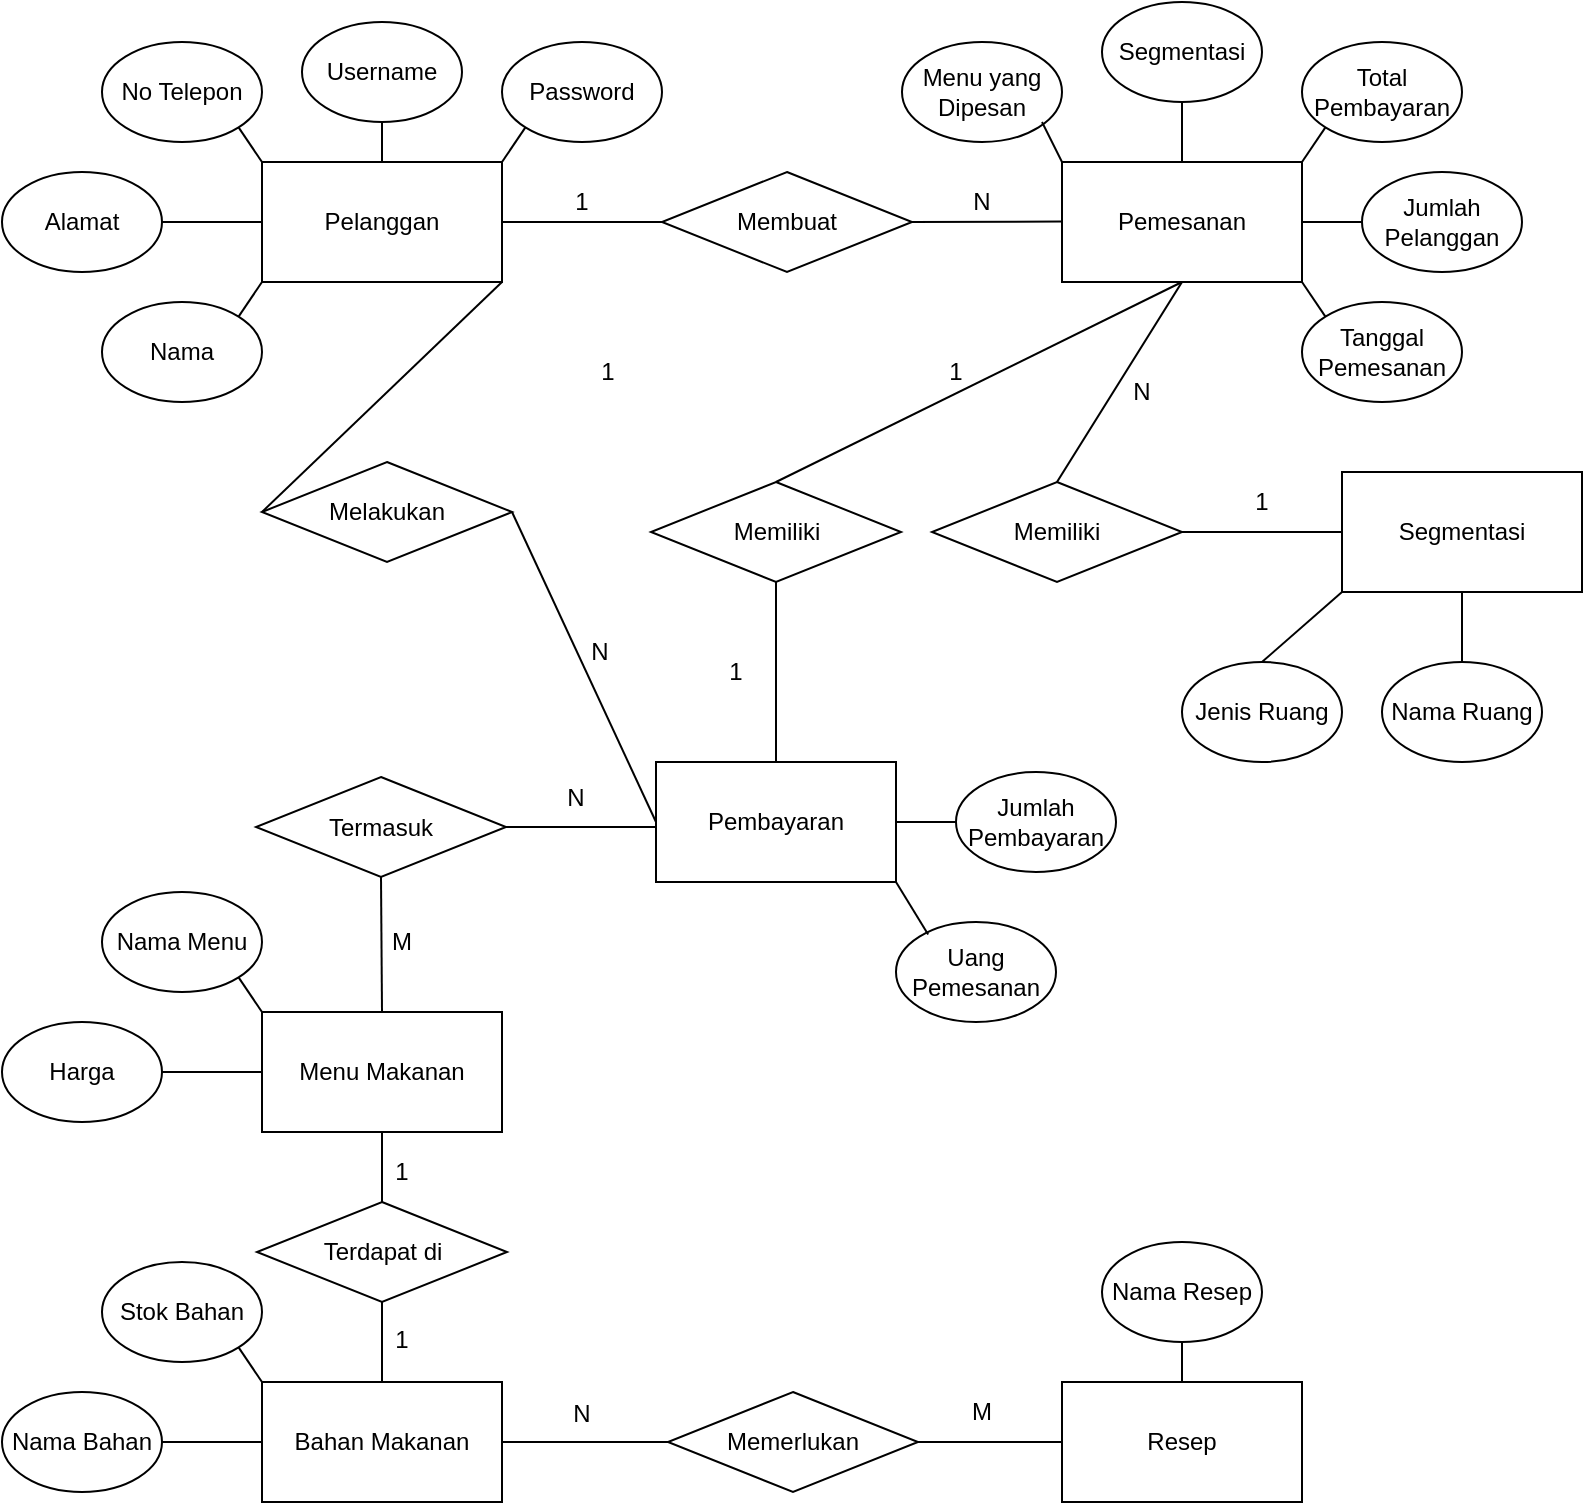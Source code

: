 <mxfile version="24.7.6">
  <diagram name="Page-1" id="XgMaJiu5k2uLsrTz-1s5">
    <mxGraphModel dx="1965" dy="1138" grid="1" gridSize="10" guides="1" tooltips="1" connect="1" arrows="1" fold="1" page="1" pageScale="1" pageWidth="850" pageHeight="1100" background="#ffffff" math="0" shadow="0">
      <root>
        <mxCell id="0" />
        <mxCell id="1" parent="0" />
        <mxCell id="AaVORian29EVXGcKiA-S-1" value="Pelanggan" style="rounded=0;whiteSpace=wrap;html=1;" vertex="1" parent="1">
          <mxGeometry x="160" y="210" width="120" height="60" as="geometry" />
        </mxCell>
        <mxCell id="AaVORian29EVXGcKiA-S-3" value="Nama" style="ellipse;whiteSpace=wrap;html=1;" vertex="1" parent="1">
          <mxGeometry x="80" y="280" width="80" height="50" as="geometry" />
        </mxCell>
        <mxCell id="AaVORian29EVXGcKiA-S-4" value="Alamat" style="ellipse;whiteSpace=wrap;html=1;" vertex="1" parent="1">
          <mxGeometry x="30" y="215" width="80" height="50" as="geometry" />
        </mxCell>
        <mxCell id="AaVORian29EVXGcKiA-S-5" value="No Telepon" style="ellipse;whiteSpace=wrap;html=1;" vertex="1" parent="1">
          <mxGeometry x="80" y="150" width="80" height="50" as="geometry" />
        </mxCell>
        <mxCell id="AaVORian29EVXGcKiA-S-6" value="Username" style="ellipse;whiteSpace=wrap;html=1;" vertex="1" parent="1">
          <mxGeometry x="180" y="140" width="80" height="50" as="geometry" />
        </mxCell>
        <mxCell id="AaVORian29EVXGcKiA-S-7" value="Password" style="ellipse;whiteSpace=wrap;html=1;" vertex="1" parent="1">
          <mxGeometry x="280" y="150" width="80" height="50" as="geometry" />
        </mxCell>
        <mxCell id="AaVORian29EVXGcKiA-S-8" value="Pemesanan" style="rounded=0;whiteSpace=wrap;html=1;" vertex="1" parent="1">
          <mxGeometry x="560" y="210" width="120" height="60" as="geometry" />
        </mxCell>
        <mxCell id="AaVORian29EVXGcKiA-S-10" value="Tanggal Pemesanan" style="ellipse;whiteSpace=wrap;html=1;" vertex="1" parent="1">
          <mxGeometry x="680" y="280" width="80" height="50" as="geometry" />
        </mxCell>
        <mxCell id="AaVORian29EVXGcKiA-S-11" value="Jumlah Pelanggan" style="ellipse;whiteSpace=wrap;html=1;" vertex="1" parent="1">
          <mxGeometry x="710" y="215" width="80" height="50" as="geometry" />
        </mxCell>
        <mxCell id="AaVORian29EVXGcKiA-S-12" value="Menu yang Dipesan" style="ellipse;whiteSpace=wrap;html=1;" vertex="1" parent="1">
          <mxGeometry x="480" y="150" width="80" height="50" as="geometry" />
        </mxCell>
        <mxCell id="AaVORian29EVXGcKiA-S-13" value="Segmentasi" style="ellipse;whiteSpace=wrap;html=1;" vertex="1" parent="1">
          <mxGeometry x="580" y="130" width="80" height="50" as="geometry" />
        </mxCell>
        <mxCell id="AaVORian29EVXGcKiA-S-14" value="Total Pembayaran" style="ellipse;whiteSpace=wrap;html=1;" vertex="1" parent="1">
          <mxGeometry x="680" y="150" width="80" height="50" as="geometry" />
        </mxCell>
        <mxCell id="AaVORian29EVXGcKiA-S-15" value="Menu Makanan" style="rounded=0;whiteSpace=wrap;html=1;" vertex="1" parent="1">
          <mxGeometry x="160" y="635" width="120" height="60" as="geometry" />
        </mxCell>
        <mxCell id="AaVORian29EVXGcKiA-S-17" value="Harga" style="ellipse;whiteSpace=wrap;html=1;" vertex="1" parent="1">
          <mxGeometry x="30" y="640" width="80" height="50" as="geometry" />
        </mxCell>
        <mxCell id="AaVORian29EVXGcKiA-S-18" value="Nama Menu" style="ellipse;whiteSpace=wrap;html=1;" vertex="1" parent="1">
          <mxGeometry x="80" y="575" width="80" height="50" as="geometry" />
        </mxCell>
        <mxCell id="AaVORian29EVXGcKiA-S-19" value="Resep" style="rounded=0;whiteSpace=wrap;html=1;" vertex="1" parent="1">
          <mxGeometry x="560" y="820" width="120" height="60" as="geometry" />
        </mxCell>
        <mxCell id="AaVORian29EVXGcKiA-S-21" value="Nama Resep" style="ellipse;whiteSpace=wrap;html=1;" vertex="1" parent="1">
          <mxGeometry x="580" y="750" width="80" height="50" as="geometry" />
        </mxCell>
        <mxCell id="AaVORian29EVXGcKiA-S-22" value="Bahan Makanan" style="rounded=0;whiteSpace=wrap;html=1;" vertex="1" parent="1">
          <mxGeometry x="160" y="820" width="120" height="60" as="geometry" />
        </mxCell>
        <mxCell id="AaVORian29EVXGcKiA-S-23" value="Pembayaran" style="rounded=0;whiteSpace=wrap;html=1;" vertex="1" parent="1">
          <mxGeometry x="357" y="510" width="120" height="60" as="geometry" />
        </mxCell>
        <mxCell id="AaVORian29EVXGcKiA-S-24" value="Nama Bahan" style="ellipse;whiteSpace=wrap;html=1;" vertex="1" parent="1">
          <mxGeometry x="30" y="825" width="80" height="50" as="geometry" />
        </mxCell>
        <mxCell id="AaVORian29EVXGcKiA-S-25" value="Stok Bahan" style="ellipse;whiteSpace=wrap;html=1;" vertex="1" parent="1">
          <mxGeometry x="80" y="760" width="80" height="50" as="geometry" />
        </mxCell>
        <mxCell id="AaVORian29EVXGcKiA-S-26" value="Jumlah Pembayaran" style="ellipse;whiteSpace=wrap;html=1;" vertex="1" parent="1">
          <mxGeometry x="507" y="515" width="80" height="50" as="geometry" />
        </mxCell>
        <mxCell id="AaVORian29EVXGcKiA-S-27" value="Uang Pemesanan" style="ellipse;whiteSpace=wrap;html=1;" vertex="1" parent="1">
          <mxGeometry x="477" y="590" width="80" height="50" as="geometry" />
        </mxCell>
        <mxCell id="AaVORian29EVXGcKiA-S-41" value="" style="endArrow=none;html=1;rounded=0;entryX=0;entryY=1;entryDx=0;entryDy=0;exitX=1;exitY=0;exitDx=0;exitDy=0;" edge="1" parent="1" source="AaVORian29EVXGcKiA-S-3" target="AaVORian29EVXGcKiA-S-1">
          <mxGeometry width="50" height="50" relative="1" as="geometry">
            <mxPoint x="100" y="290" as="sourcePoint" />
            <mxPoint x="150" y="240" as="targetPoint" />
          </mxGeometry>
        </mxCell>
        <mxCell id="AaVORian29EVXGcKiA-S-42" value="" style="endArrow=none;html=1;rounded=0;exitX=1;exitY=0.5;exitDx=0;exitDy=0;entryX=0;entryY=0.5;entryDx=0;entryDy=0;" edge="1" parent="1" source="AaVORian29EVXGcKiA-S-4" target="AaVORian29EVXGcKiA-S-1">
          <mxGeometry width="50" height="50" relative="1" as="geometry">
            <mxPoint x="100" y="290" as="sourcePoint" />
            <mxPoint x="150" y="240" as="targetPoint" />
          </mxGeometry>
        </mxCell>
        <mxCell id="AaVORian29EVXGcKiA-S-43" value="" style="endArrow=none;html=1;rounded=0;exitX=1;exitY=1;exitDx=0;exitDy=0;entryX=0;entryY=0;entryDx=0;entryDy=0;" edge="1" parent="1" source="AaVORian29EVXGcKiA-S-5" target="AaVORian29EVXGcKiA-S-1">
          <mxGeometry width="50" height="50" relative="1" as="geometry">
            <mxPoint x="100" y="290" as="sourcePoint" />
            <mxPoint x="150" y="240" as="targetPoint" />
          </mxGeometry>
        </mxCell>
        <mxCell id="AaVORian29EVXGcKiA-S-44" value="" style="endArrow=none;html=1;rounded=0;exitX=0.5;exitY=1;exitDx=0;exitDy=0;entryX=0.5;entryY=0;entryDx=0;entryDy=0;" edge="1" parent="1" source="AaVORian29EVXGcKiA-S-6" target="AaVORian29EVXGcKiA-S-1">
          <mxGeometry width="50" height="50" relative="1" as="geometry">
            <mxPoint x="100" y="290" as="sourcePoint" />
            <mxPoint x="150" y="240" as="targetPoint" />
          </mxGeometry>
        </mxCell>
        <mxCell id="AaVORian29EVXGcKiA-S-45" value="" style="endArrow=none;html=1;rounded=0;exitX=1;exitY=0;exitDx=0;exitDy=0;entryX=0;entryY=1;entryDx=0;entryDy=0;" edge="1" parent="1" source="AaVORian29EVXGcKiA-S-1" target="AaVORian29EVXGcKiA-S-7">
          <mxGeometry width="50" height="50" relative="1" as="geometry">
            <mxPoint x="220" y="290" as="sourcePoint" />
            <mxPoint x="270" y="240" as="targetPoint" />
          </mxGeometry>
        </mxCell>
        <mxCell id="AaVORian29EVXGcKiA-S-46" value="" style="endArrow=none;html=1;rounded=0;exitX=0;exitY=0;exitDx=0;exitDy=0;entryX=1;entryY=1;entryDx=0;entryDy=0;" edge="1" parent="1" source="AaVORian29EVXGcKiA-S-15" target="AaVORian29EVXGcKiA-S-18">
          <mxGeometry width="50" height="50" relative="1" as="geometry">
            <mxPoint x="80" y="395" as="sourcePoint" />
            <mxPoint x="130" y="345" as="targetPoint" />
          </mxGeometry>
        </mxCell>
        <mxCell id="AaVORian29EVXGcKiA-S-47" value="" style="endArrow=none;html=1;rounded=0;exitX=1;exitY=0.5;exitDx=0;exitDy=0;entryX=0;entryY=0.5;entryDx=0;entryDy=0;" edge="1" parent="1" source="AaVORian29EVXGcKiA-S-17" target="AaVORian29EVXGcKiA-S-15">
          <mxGeometry width="50" height="50" relative="1" as="geometry">
            <mxPoint x="80" y="485" as="sourcePoint" />
            <mxPoint x="130" y="435" as="targetPoint" />
          </mxGeometry>
        </mxCell>
        <mxCell id="AaVORian29EVXGcKiA-S-49" value="" style="endArrow=none;html=1;rounded=0;exitX=0.5;exitY=0;exitDx=0;exitDy=0;entryX=0.5;entryY=1;entryDx=0;entryDy=0;" edge="1" parent="1" source="AaVORian29EVXGcKiA-S-19" target="AaVORian29EVXGcKiA-S-21">
          <mxGeometry width="50" height="50" relative="1" as="geometry">
            <mxPoint x="850" y="790" as="sourcePoint" />
            <mxPoint x="900" y="740" as="targetPoint" />
          </mxGeometry>
        </mxCell>
        <mxCell id="AaVORian29EVXGcKiA-S-50" value="" style="endArrow=none;html=1;rounded=0;exitX=1;exitY=1;exitDx=0;exitDy=0;entryX=0;entryY=0;entryDx=0;entryDy=0;" edge="1" parent="1" source="AaVORian29EVXGcKiA-S-8" target="AaVORian29EVXGcKiA-S-10">
          <mxGeometry width="50" height="50" relative="1" as="geometry">
            <mxPoint x="850" y="460" as="sourcePoint" />
            <mxPoint x="900" y="410" as="targetPoint" />
          </mxGeometry>
        </mxCell>
        <mxCell id="AaVORian29EVXGcKiA-S-51" value="" style="endArrow=none;html=1;rounded=0;exitX=1;exitY=0.5;exitDx=0;exitDy=0;entryX=0;entryY=0.5;entryDx=0;entryDy=0;" edge="1" parent="1" source="AaVORian29EVXGcKiA-S-8" target="AaVORian29EVXGcKiA-S-11">
          <mxGeometry width="50" height="50" relative="1" as="geometry">
            <mxPoint x="880" y="380" as="sourcePoint" />
            <mxPoint x="930" y="330" as="targetPoint" />
          </mxGeometry>
        </mxCell>
        <mxCell id="AaVORian29EVXGcKiA-S-52" value="" style="endArrow=none;html=1;rounded=0;exitX=1;exitY=0;exitDx=0;exitDy=0;entryX=0;entryY=1;entryDx=0;entryDy=0;" edge="1" parent="1" source="AaVORian29EVXGcKiA-S-8" target="AaVORian29EVXGcKiA-S-14">
          <mxGeometry width="50" height="50" relative="1" as="geometry">
            <mxPoint x="880" y="380" as="sourcePoint" />
            <mxPoint x="930" y="330" as="targetPoint" />
          </mxGeometry>
        </mxCell>
        <mxCell id="AaVORian29EVXGcKiA-S-53" value="" style="endArrow=none;html=1;rounded=0;exitX=0.5;exitY=0;exitDx=0;exitDy=0;entryX=0.5;entryY=1;entryDx=0;entryDy=0;" edge="1" parent="1" source="AaVORian29EVXGcKiA-S-8" target="AaVORian29EVXGcKiA-S-13">
          <mxGeometry width="50" height="50" relative="1" as="geometry">
            <mxPoint x="700" y="270" as="sourcePoint" />
            <mxPoint x="750" y="220" as="targetPoint" />
          </mxGeometry>
        </mxCell>
        <mxCell id="AaVORian29EVXGcKiA-S-54" value="" style="endArrow=none;html=1;rounded=0;exitX=0;exitY=0;exitDx=0;exitDy=0;" edge="1" parent="1" source="AaVORian29EVXGcKiA-S-8">
          <mxGeometry width="50" height="50" relative="1" as="geometry">
            <mxPoint x="700" y="270" as="sourcePoint" />
            <mxPoint x="550" y="190" as="targetPoint" />
          </mxGeometry>
        </mxCell>
        <mxCell id="AaVORian29EVXGcKiA-S-55" value="" style="endArrow=none;html=1;rounded=0;entryX=1;entryY=1;entryDx=0;entryDy=0;exitX=0.201;exitY=0.124;exitDx=0;exitDy=0;exitPerimeter=0;" edge="1" parent="1" source="AaVORian29EVXGcKiA-S-27" target="AaVORian29EVXGcKiA-S-23">
          <mxGeometry width="50" height="50" relative="1" as="geometry">
            <mxPoint x="497" y="610" as="sourcePoint" />
            <mxPoint x="547" y="560" as="targetPoint" />
          </mxGeometry>
        </mxCell>
        <mxCell id="AaVORian29EVXGcKiA-S-57" value="" style="endArrow=none;html=1;rounded=0;entryX=0;entryY=0.5;entryDx=0;entryDy=0;exitX=1;exitY=0.5;exitDx=0;exitDy=0;" edge="1" parent="1" source="AaVORian29EVXGcKiA-S-23" target="AaVORian29EVXGcKiA-S-26">
          <mxGeometry width="50" height="50" relative="1" as="geometry">
            <mxPoint x="497" y="610" as="sourcePoint" />
            <mxPoint x="547" y="560" as="targetPoint" />
          </mxGeometry>
        </mxCell>
        <mxCell id="AaVORian29EVXGcKiA-S-58" value="" style="endArrow=none;html=1;rounded=0;exitX=1;exitY=0.5;exitDx=0;exitDy=0;entryX=0;entryY=0.5;entryDx=0;entryDy=0;" edge="1" parent="1" source="AaVORian29EVXGcKiA-S-24" target="AaVORian29EVXGcKiA-S-22">
          <mxGeometry width="50" height="50" relative="1" as="geometry">
            <mxPoint x="260" y="900" as="sourcePoint" />
            <mxPoint x="310" y="850" as="targetPoint" />
          </mxGeometry>
        </mxCell>
        <mxCell id="AaVORian29EVXGcKiA-S-59" value="" style="endArrow=none;html=1;rounded=0;exitX=1;exitY=1;exitDx=0;exitDy=0;entryX=0;entryY=0;entryDx=0;entryDy=0;" edge="1" parent="1" source="AaVORian29EVXGcKiA-S-25" target="AaVORian29EVXGcKiA-S-22">
          <mxGeometry width="50" height="50" relative="1" as="geometry">
            <mxPoint x="260" y="900" as="sourcePoint" />
            <mxPoint x="310" y="850" as="targetPoint" />
          </mxGeometry>
        </mxCell>
        <mxCell id="AaVORian29EVXGcKiA-S-60" value="Membuat" style="rhombus;whiteSpace=wrap;html=1;" vertex="1" parent="1">
          <mxGeometry x="360" y="215" width="125" height="50" as="geometry" />
        </mxCell>
        <mxCell id="AaVORian29EVXGcKiA-S-61" value="" style="endArrow=none;html=1;rounded=0;exitX=1;exitY=0.5;exitDx=0;exitDy=0;entryX=0;entryY=0.5;entryDx=0;entryDy=0;" edge="1" parent="1" source="AaVORian29EVXGcKiA-S-1" target="AaVORian29EVXGcKiA-S-60">
          <mxGeometry width="50" height="50" relative="1" as="geometry">
            <mxPoint x="330" y="340" as="sourcePoint" />
            <mxPoint x="380" y="290" as="targetPoint" />
          </mxGeometry>
        </mxCell>
        <mxCell id="AaVORian29EVXGcKiA-S-62" value="" style="endArrow=none;html=1;rounded=0;entryX=0;entryY=0.5;entryDx=0;entryDy=0;exitX=1;exitY=0.5;exitDx=0;exitDy=0;" edge="1" parent="1" source="AaVORian29EVXGcKiA-S-60">
          <mxGeometry width="50" height="50" relative="1" as="geometry">
            <mxPoint x="490" y="240" as="sourcePoint" />
            <mxPoint x="560" y="239.74" as="targetPoint" />
          </mxGeometry>
        </mxCell>
        <mxCell id="AaVORian29EVXGcKiA-S-63" value="1" style="text;html=1;align=center;verticalAlign=middle;whiteSpace=wrap;rounded=0;" vertex="1" parent="1">
          <mxGeometry x="290" y="215" width="60" height="30" as="geometry" />
        </mxCell>
        <mxCell id="AaVORian29EVXGcKiA-S-64" value="N" style="text;html=1;align=center;verticalAlign=middle;whiteSpace=wrap;rounded=0;" vertex="1" parent="1">
          <mxGeometry x="490" y="215" width="60" height="30" as="geometry" />
        </mxCell>
        <mxCell id="AaVORian29EVXGcKiA-S-65" value="Memiliki" style="rhombus;whiteSpace=wrap;html=1;" vertex="1" parent="1">
          <mxGeometry x="354.5" y="370" width="125" height="50" as="geometry" />
        </mxCell>
        <mxCell id="AaVORian29EVXGcKiA-S-66" value="" style="endArrow=none;html=1;rounded=0;exitX=0.5;exitY=0;exitDx=0;exitDy=0;entryX=0.5;entryY=1;entryDx=0;entryDy=0;" edge="1" parent="1" source="AaVORian29EVXGcKiA-S-65" target="AaVORian29EVXGcKiA-S-8">
          <mxGeometry width="50" height="50" relative="1" as="geometry">
            <mxPoint x="600" y="340" as="sourcePoint" />
            <mxPoint x="650" y="290" as="targetPoint" />
          </mxGeometry>
        </mxCell>
        <mxCell id="AaVORian29EVXGcKiA-S-67" value="" style="endArrow=none;html=1;rounded=0;exitX=0.5;exitY=1;exitDx=0;exitDy=0;entryX=0.5;entryY=0;entryDx=0;entryDy=0;" edge="1" parent="1" source="AaVORian29EVXGcKiA-S-65" target="AaVORian29EVXGcKiA-S-23">
          <mxGeometry width="50" height="50" relative="1" as="geometry">
            <mxPoint x="277" y="430" as="sourcePoint" />
            <mxPoint x="449.5" y="100" as="targetPoint" />
          </mxGeometry>
        </mxCell>
        <mxCell id="AaVORian29EVXGcKiA-S-70" value="1" style="text;html=1;align=center;verticalAlign=middle;whiteSpace=wrap;rounded=0;" vertex="1" parent="1">
          <mxGeometry x="477" y="300" width="60" height="30" as="geometry" />
        </mxCell>
        <mxCell id="AaVORian29EVXGcKiA-S-71" value="1" style="text;html=1;align=center;verticalAlign=middle;whiteSpace=wrap;rounded=0;" vertex="1" parent="1">
          <mxGeometry x="367" y="450" width="60" height="30" as="geometry" />
        </mxCell>
        <mxCell id="AaVORian29EVXGcKiA-S-75" value="Termasuk" style="rhombus;whiteSpace=wrap;html=1;" vertex="1" parent="1">
          <mxGeometry x="157" y="517.5" width="125" height="50" as="geometry" />
        </mxCell>
        <mxCell id="AaVORian29EVXGcKiA-S-76" value="" style="endArrow=none;html=1;rounded=0;exitX=0.5;exitY=0;exitDx=0;exitDy=0;entryX=0.5;entryY=1;entryDx=0;entryDy=0;" edge="1" parent="1" source="AaVORian29EVXGcKiA-S-15" target="AaVORian29EVXGcKiA-S-75">
          <mxGeometry width="50" height="50" relative="1" as="geometry">
            <mxPoint x="77" y="542.5" as="sourcePoint" />
            <mxPoint x="147" y="582.5" as="targetPoint" />
          </mxGeometry>
        </mxCell>
        <mxCell id="AaVORian29EVXGcKiA-S-77" value="" style="endArrow=none;html=1;rounded=0;exitX=1;exitY=0.5;exitDx=0;exitDy=0;entryX=0;entryY=0.5;entryDx=0;entryDy=0;" edge="1" parent="1" source="AaVORian29EVXGcKiA-S-75">
          <mxGeometry width="50" height="50" relative="1" as="geometry">
            <mxPoint x="267" y="632.5" as="sourcePoint" />
            <mxPoint x="357" y="542.5" as="targetPoint" />
          </mxGeometry>
        </mxCell>
        <mxCell id="AaVORian29EVXGcKiA-S-78" value="N" style="text;html=1;align=center;verticalAlign=middle;whiteSpace=wrap;rounded=0;" vertex="1" parent="1">
          <mxGeometry x="287" y="512.5" width="60" height="30" as="geometry" />
        </mxCell>
        <mxCell id="AaVORian29EVXGcKiA-S-79" value="M" style="text;html=1;align=center;verticalAlign=middle;whiteSpace=wrap;rounded=0;" vertex="1" parent="1">
          <mxGeometry x="200" y="585" width="60" height="30" as="geometry" />
        </mxCell>
        <mxCell id="AaVORian29EVXGcKiA-S-80" value="Terdapat di" style="rhombus;whiteSpace=wrap;html=1;" vertex="1" parent="1">
          <mxGeometry x="157.5" y="730" width="125" height="50" as="geometry" />
        </mxCell>
        <mxCell id="AaVORian29EVXGcKiA-S-81" value="" style="endArrow=none;html=1;rounded=0;exitX=0.5;exitY=0;exitDx=0;exitDy=0;entryX=0.5;entryY=1;entryDx=0;entryDy=0;" edge="1" parent="1" source="AaVORian29EVXGcKiA-S-80" target="AaVORian29EVXGcKiA-S-15">
          <mxGeometry width="50" height="50" relative="1" as="geometry">
            <mxPoint x="190" y="705" as="sourcePoint" />
            <mxPoint x="240" y="655" as="targetPoint" />
          </mxGeometry>
        </mxCell>
        <mxCell id="AaVORian29EVXGcKiA-S-82" value="" style="endArrow=none;html=1;rounded=0;exitX=0.5;exitY=0;exitDx=0;exitDy=0;entryX=0.5;entryY=1;entryDx=0;entryDy=0;" edge="1" parent="1" source="AaVORian29EVXGcKiA-S-22" target="AaVORian29EVXGcKiA-S-80">
          <mxGeometry width="50" height="50" relative="1" as="geometry">
            <mxPoint x="190" y="670" as="sourcePoint" />
            <mxPoint x="240" y="620" as="targetPoint" />
          </mxGeometry>
        </mxCell>
        <mxCell id="AaVORian29EVXGcKiA-S-83" value="1" style="text;html=1;align=center;verticalAlign=middle;whiteSpace=wrap;rounded=0;" vertex="1" parent="1">
          <mxGeometry x="200" y="700" width="60" height="30" as="geometry" />
        </mxCell>
        <mxCell id="AaVORian29EVXGcKiA-S-84" value="1" style="text;html=1;align=center;verticalAlign=middle;whiteSpace=wrap;rounded=0;" vertex="1" parent="1">
          <mxGeometry x="200" y="784" width="60" height="30" as="geometry" />
        </mxCell>
        <mxCell id="AaVORian29EVXGcKiA-S-85" value="Memerlukan" style="rhombus;whiteSpace=wrap;html=1;" vertex="1" parent="1">
          <mxGeometry x="363" y="825" width="125" height="50" as="geometry" />
        </mxCell>
        <mxCell id="AaVORian29EVXGcKiA-S-86" value="" style="endArrow=none;html=1;rounded=0;exitX=1;exitY=0.5;exitDx=0;exitDy=0;" edge="1" parent="1" source="AaVORian29EVXGcKiA-S-22" target="AaVORian29EVXGcKiA-S-85">
          <mxGeometry width="50" height="50" relative="1" as="geometry">
            <mxPoint x="360" y="810" as="sourcePoint" />
            <mxPoint x="410" y="760" as="targetPoint" />
          </mxGeometry>
        </mxCell>
        <mxCell id="AaVORian29EVXGcKiA-S-87" value="" style="endArrow=none;html=1;rounded=0;exitX=1;exitY=0.5;exitDx=0;exitDy=0;" edge="1" parent="1" source="AaVORian29EVXGcKiA-S-85">
          <mxGeometry width="50" height="50" relative="1" as="geometry">
            <mxPoint x="360" y="810" as="sourcePoint" />
            <mxPoint x="560" y="850" as="targetPoint" />
          </mxGeometry>
        </mxCell>
        <mxCell id="AaVORian29EVXGcKiA-S-88" value="N" style="text;html=1;align=center;verticalAlign=middle;whiteSpace=wrap;rounded=0;" vertex="1" parent="1">
          <mxGeometry x="290" y="821" width="60" height="30" as="geometry" />
        </mxCell>
        <mxCell id="AaVORian29EVXGcKiA-S-89" value="M" style="text;html=1;align=center;verticalAlign=middle;whiteSpace=wrap;rounded=0;" vertex="1" parent="1">
          <mxGeometry x="490" y="820" width="60" height="30" as="geometry" />
        </mxCell>
        <mxCell id="AaVORian29EVXGcKiA-S-90" value="Melakukan" style="rhombus;whiteSpace=wrap;html=1;" vertex="1" parent="1">
          <mxGeometry x="160" y="360" width="125" height="50" as="geometry" />
        </mxCell>
        <mxCell id="AaVORian29EVXGcKiA-S-91" value="" style="endArrow=none;html=1;rounded=0;exitX=1;exitY=1;exitDx=0;exitDy=0;entryX=0;entryY=0.5;entryDx=0;entryDy=0;" edge="1" parent="1" source="AaVORian29EVXGcKiA-S-1" target="AaVORian29EVXGcKiA-S-90">
          <mxGeometry width="50" height="50" relative="1" as="geometry">
            <mxPoint x="260" y="310" as="sourcePoint" />
            <mxPoint x="310" y="260" as="targetPoint" />
          </mxGeometry>
        </mxCell>
        <mxCell id="AaVORian29EVXGcKiA-S-92" value="" style="endArrow=none;html=1;rounded=0;exitX=1;exitY=0.5;exitDx=0;exitDy=0;entryX=0;entryY=0.5;entryDx=0;entryDy=0;" edge="1" parent="1" source="AaVORian29EVXGcKiA-S-90" target="AaVORian29EVXGcKiA-S-23">
          <mxGeometry width="50" height="50" relative="1" as="geometry">
            <mxPoint x="197" y="330" as="sourcePoint" />
            <mxPoint x="247" y="280" as="targetPoint" />
          </mxGeometry>
        </mxCell>
        <mxCell id="AaVORian29EVXGcKiA-S-93" value="1" style="text;html=1;align=center;verticalAlign=middle;whiteSpace=wrap;rounded=0;" vertex="1" parent="1">
          <mxGeometry x="303" y="300" width="60" height="30" as="geometry" />
        </mxCell>
        <mxCell id="AaVORian29EVXGcKiA-S-94" value="N" style="text;html=1;align=center;verticalAlign=middle;whiteSpace=wrap;rounded=0;" vertex="1" parent="1">
          <mxGeometry x="299" y="440" width="60" height="30" as="geometry" />
        </mxCell>
        <mxCell id="AaVORian29EVXGcKiA-S-95" value="Segmentasi" style="rounded=0;whiteSpace=wrap;html=1;" vertex="1" parent="1">
          <mxGeometry x="700" y="365" width="120" height="60" as="geometry" />
        </mxCell>
        <mxCell id="AaVORian29EVXGcKiA-S-96" value="Nama Ruang" style="ellipse;whiteSpace=wrap;html=1;" vertex="1" parent="1">
          <mxGeometry x="720" y="460" width="80" height="50" as="geometry" />
        </mxCell>
        <mxCell id="AaVORian29EVXGcKiA-S-97" value="Jenis Ruang" style="ellipse;whiteSpace=wrap;html=1;" vertex="1" parent="1">
          <mxGeometry x="620" y="460" width="80" height="50" as="geometry" />
        </mxCell>
        <mxCell id="AaVORian29EVXGcKiA-S-99" value="" style="endArrow=none;html=1;rounded=0;entryX=0.5;entryY=1;entryDx=0;entryDy=0;exitX=0.5;exitY=0;exitDx=0;exitDy=0;" edge="1" parent="1" source="AaVORian29EVXGcKiA-S-96" target="AaVORian29EVXGcKiA-S-95">
          <mxGeometry width="50" height="50" relative="1" as="geometry">
            <mxPoint x="820" y="520" as="sourcePoint" />
            <mxPoint x="870" y="470" as="targetPoint" />
          </mxGeometry>
        </mxCell>
        <mxCell id="AaVORian29EVXGcKiA-S-100" value="" style="endArrow=none;html=1;rounded=0;exitX=0.5;exitY=0;exitDx=0;exitDy=0;entryX=0;entryY=1;entryDx=0;entryDy=0;" edge="1" parent="1" source="AaVORian29EVXGcKiA-S-97" target="AaVORian29EVXGcKiA-S-95">
          <mxGeometry width="50" height="50" relative="1" as="geometry">
            <mxPoint x="820" y="520" as="sourcePoint" />
            <mxPoint x="870" y="470" as="targetPoint" />
          </mxGeometry>
        </mxCell>
        <mxCell id="AaVORian29EVXGcKiA-S-101" value="Memiliki" style="rhombus;whiteSpace=wrap;html=1;" vertex="1" parent="1">
          <mxGeometry x="495" y="370" width="125" height="50" as="geometry" />
        </mxCell>
        <mxCell id="AaVORian29EVXGcKiA-S-102" value="" style="endArrow=none;html=1;rounded=0;exitX=0.5;exitY=0;exitDx=0;exitDy=0;entryX=0.5;entryY=1;entryDx=0;entryDy=0;" edge="1" parent="1" source="AaVORian29EVXGcKiA-S-101" target="AaVORian29EVXGcKiA-S-8">
          <mxGeometry width="50" height="50" relative="1" as="geometry">
            <mxPoint x="810" y="370" as="sourcePoint" />
            <mxPoint x="860" y="320" as="targetPoint" />
          </mxGeometry>
        </mxCell>
        <mxCell id="AaVORian29EVXGcKiA-S-103" value="" style="endArrow=none;html=1;rounded=0;exitX=1;exitY=0.5;exitDx=0;exitDy=0;entryX=0;entryY=0.5;entryDx=0;entryDy=0;" edge="1" parent="1" source="AaVORian29EVXGcKiA-S-101" target="AaVORian29EVXGcKiA-S-95">
          <mxGeometry width="50" height="50" relative="1" as="geometry">
            <mxPoint x="810" y="370" as="sourcePoint" />
            <mxPoint x="860" y="320" as="targetPoint" />
          </mxGeometry>
        </mxCell>
        <mxCell id="AaVORian29EVXGcKiA-S-104" value="N" style="text;html=1;align=center;verticalAlign=middle;whiteSpace=wrap;rounded=0;" vertex="1" parent="1">
          <mxGeometry x="570" y="310" width="60" height="30" as="geometry" />
        </mxCell>
        <mxCell id="AaVORian29EVXGcKiA-S-105" value="1" style="text;html=1;align=center;verticalAlign=middle;whiteSpace=wrap;rounded=0;" vertex="1" parent="1">
          <mxGeometry x="630" y="365" width="60" height="30" as="geometry" />
        </mxCell>
      </root>
    </mxGraphModel>
  </diagram>
</mxfile>
